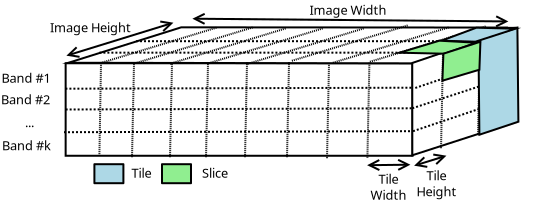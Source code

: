 <?xml version="1.0" encoding="UTF-8"?>
<dia:diagram xmlns:dia="http://www.lysator.liu.se/~alla/dia/">
  <dia:layer name="Background" visible="true">
    <dia:object type="Standard - Box" version="0" id="O0">
      <dia:attribute name="obj_pos">
        <dia:point val="5.87,10.447"/>
      </dia:attribute>
      <dia:attribute name="obj_bb">
        <dia:rectangle val="5.82,10.397;23.267,15.122"/>
      </dia:attribute>
      <dia:attribute name="elem_corner">
        <dia:point val="5.87,10.447"/>
      </dia:attribute>
      <dia:attribute name="elem_width">
        <dia:real val="17.346"/>
      </dia:attribute>
      <dia:attribute name="elem_height">
        <dia:real val="4.625"/>
      </dia:attribute>
      <dia:attribute name="show_background">
        <dia:boolean val="true"/>
      </dia:attribute>
    </dia:object>
    <dia:object type="Standard - Polygon" version="0" id="O1">
      <dia:attribute name="obj_pos">
        <dia:point val="23.2,10.35"/>
      </dia:attribute>
      <dia:attribute name="obj_bb">
        <dia:rectangle val="23.15,8.553;28.5,15.116"/>
      </dia:attribute>
      <dia:attribute name="poly_points">
        <dia:point val="23.2,10.35"/>
        <dia:point val="23.204,15.047"/>
        <dia:point val="28.45,13.35"/>
        <dia:point val="28.438,8.622"/>
      </dia:attribute>
      <dia:attribute name="show_background">
        <dia:boolean val="true"/>
      </dia:attribute>
    </dia:object>
    <dia:object type="Standard - Polygon" version="0" id="O2">
      <dia:attribute name="obj_pos">
        <dia:point val="11.65,8.65"/>
      </dia:attribute>
      <dia:attribute name="obj_bb">
        <dia:rectangle val="5.683,8.6;28.706,10.5"/>
      </dia:attribute>
      <dia:attribute name="poly_points">
        <dia:point val="11.65,8.65"/>
        <dia:point val="28.404,8.662"/>
        <dia:point val="23.15,10.45"/>
        <dia:point val="6.008,10.422"/>
      </dia:attribute>
      <dia:attribute name="show_background">
        <dia:boolean val="true"/>
      </dia:attribute>
    </dia:object>
    <dia:object type="Standard - Box" version="0" id="O3">
      <dia:attribute name="obj_pos">
        <dia:point val="28.493,8.525"/>
      </dia:attribute>
      <dia:attribute name="obj_bb">
        <dia:rectangle val="28.493,8.525;29.393,9"/>
      </dia:attribute>
      <dia:attribute name="elem_corner">
        <dia:point val="28.493,8.525"/>
      </dia:attribute>
      <dia:attribute name="elem_width">
        <dia:real val="0.9"/>
      </dia:attribute>
      <dia:attribute name="elem_height">
        <dia:real val="0.475"/>
      </dia:attribute>
      <dia:attribute name="border_width">
        <dia:real val="0"/>
      </dia:attribute>
      <dia:attribute name="border_color">
        <dia:color val="#ffffff"/>
      </dia:attribute>
      <dia:attribute name="show_background">
        <dia:boolean val="true"/>
      </dia:attribute>
      <dia:attribute name="corner_radius">
        <dia:real val="1.175e-39"/>
      </dia:attribute>
    </dia:object>
    <dia:object type="Standard - Box" version="0" id="O4">
      <dia:attribute name="obj_pos">
        <dia:point val="28.007,8.119"/>
      </dia:attribute>
      <dia:attribute name="obj_bb">
        <dia:rectangle val="28.007,8.119;28.907,8.594"/>
      </dia:attribute>
      <dia:attribute name="elem_corner">
        <dia:point val="28.007,8.119"/>
      </dia:attribute>
      <dia:attribute name="elem_width">
        <dia:real val="0.9"/>
      </dia:attribute>
      <dia:attribute name="elem_height">
        <dia:real val="0.475"/>
      </dia:attribute>
      <dia:attribute name="border_width">
        <dia:real val="0"/>
      </dia:attribute>
      <dia:attribute name="border_color">
        <dia:color val="#ffffff"/>
      </dia:attribute>
      <dia:attribute name="show_background">
        <dia:boolean val="true"/>
      </dia:attribute>
      <dia:attribute name="corner_radius">
        <dia:real val="1.175e-39"/>
      </dia:attribute>
    </dia:object>
    <dia:object type="Standard - Line" version="0" id="O5">
      <dia:attribute name="obj_pos">
        <dia:point val="5.858,11.719"/>
      </dia:attribute>
      <dia:attribute name="obj_bb">
        <dia:rectangle val="5.808,11.619;23.308,11.769"/>
      </dia:attribute>
      <dia:attribute name="conn_endpoints">
        <dia:point val="5.858,11.719"/>
        <dia:point val="23.258,11.669"/>
      </dia:attribute>
      <dia:attribute name="numcp">
        <dia:int val="1"/>
      </dia:attribute>
      <dia:attribute name="line_style">
        <dia:enum val="4"/>
      </dia:attribute>
    </dia:object>
    <dia:object type="Standard - Line" version="0" id="O6">
      <dia:attribute name="obj_pos">
        <dia:point val="5.87,12.759"/>
      </dia:attribute>
      <dia:attribute name="obj_bb">
        <dia:rectangle val="5.82,12.648;23.252,12.81"/>
      </dia:attribute>
      <dia:attribute name="conn_endpoints">
        <dia:point val="5.87,12.759"/>
        <dia:point val="23.202,12.698"/>
      </dia:attribute>
      <dia:attribute name="numcp">
        <dia:int val="1"/>
      </dia:attribute>
      <dia:attribute name="line_style">
        <dia:enum val="4"/>
      </dia:attribute>
      <dia:connections>
        <dia:connection handle="0" to="O0" connection="3"/>
        <dia:connection handle="1" to="O1" connection="1"/>
      </dia:connections>
    </dia:object>
    <dia:object type="Standard - Line" version="0" id="O7">
      <dia:attribute name="obj_pos">
        <dia:point val="5.788,13.894"/>
      </dia:attribute>
      <dia:attribute name="obj_bb">
        <dia:rectangle val="5.738,13.794;23.238,13.944"/>
      </dia:attribute>
      <dia:attribute name="conn_endpoints">
        <dia:point val="5.788,13.894"/>
        <dia:point val="23.188,13.844"/>
      </dia:attribute>
      <dia:attribute name="numcp">
        <dia:int val="1"/>
      </dia:attribute>
      <dia:attribute name="line_style">
        <dia:enum val="4"/>
      </dia:attribute>
    </dia:object>
    <dia:object type="Standard - Line" version="0" id="O8">
      <dia:attribute name="obj_pos">
        <dia:point val="23.238,13.844"/>
      </dia:attribute>
      <dia:attribute name="obj_bb">
        <dia:rectangle val="23.175,12.056;28.422,13.907"/>
      </dia:attribute>
      <dia:attribute name="conn_endpoints">
        <dia:point val="23.238,13.844"/>
        <dia:point val="28.358,12.119"/>
      </dia:attribute>
      <dia:attribute name="numcp">
        <dia:int val="1"/>
      </dia:attribute>
      <dia:attribute name="line_style">
        <dia:enum val="4"/>
      </dia:attribute>
    </dia:object>
    <dia:object type="Standard - Line" version="0" id="O9">
      <dia:attribute name="obj_pos">
        <dia:point val="23.202,12.698"/>
      </dia:attribute>
      <dia:attribute name="obj_bb">
        <dia:rectangle val="23.139,10.923;28.507,12.761"/>
      </dia:attribute>
      <dia:attribute name="conn_endpoints">
        <dia:point val="23.202,12.698"/>
        <dia:point val="28.444,10.986"/>
      </dia:attribute>
      <dia:attribute name="numcp">
        <dia:int val="1"/>
      </dia:attribute>
      <dia:attribute name="line_style">
        <dia:enum val="4"/>
      </dia:attribute>
      <dia:connections>
        <dia:connection handle="0" to="O1" connection="1"/>
        <dia:connection handle="1" to="O1" connection="5"/>
      </dia:connections>
    </dia:object>
    <dia:object type="Standard - Line" version="0" id="O10">
      <dia:attribute name="obj_pos">
        <dia:point val="23.352,11.682"/>
      </dia:attribute>
      <dia:attribute name="obj_bb">
        <dia:rectangle val="23.288,9.894;28.535,11.745"/>
      </dia:attribute>
      <dia:attribute name="conn_endpoints">
        <dia:point val="23.352,11.682"/>
        <dia:point val="28.471,9.957"/>
      </dia:attribute>
      <dia:attribute name="numcp">
        <dia:int val="1"/>
      </dia:attribute>
      <dia:attribute name="line_style">
        <dia:enum val="4"/>
      </dia:attribute>
    </dia:object>
    <dia:object type="Standard - Line" version="0" id="O11">
      <dia:attribute name="obj_pos">
        <dia:point val="21.058,10.419"/>
      </dia:attribute>
      <dia:attribute name="obj_bb">
        <dia:rectangle val="20.907,10.368;21.109,15.22"/>
      </dia:attribute>
      <dia:attribute name="conn_endpoints">
        <dia:point val="21.058,10.419"/>
        <dia:point val="20.958,15.169"/>
      </dia:attribute>
      <dia:attribute name="numcp">
        <dia:int val="1"/>
      </dia:attribute>
      <dia:attribute name="line_style">
        <dia:enum val="4"/>
      </dia:attribute>
      <dia:attribute name="dashlength">
        <dia:real val="0.5"/>
      </dia:attribute>
    </dia:object>
    <dia:object type="Standard - Line" version="0" id="O12">
      <dia:attribute name="obj_pos">
        <dia:point val="7.639,10.445"/>
      </dia:attribute>
      <dia:attribute name="obj_bb">
        <dia:rectangle val="7.507,10.394;7.69,15.07"/>
      </dia:attribute>
      <dia:attribute name="conn_endpoints">
        <dia:point val="7.639,10.445"/>
        <dia:point val="7.558,15.019"/>
      </dia:attribute>
      <dia:attribute name="numcp">
        <dia:int val="1"/>
      </dia:attribute>
      <dia:attribute name="line_style">
        <dia:enum val="4"/>
      </dia:attribute>
      <dia:attribute name="dashlength">
        <dia:real val="0.5"/>
      </dia:attribute>
    </dia:object>
    <dia:object type="Standard - Line" version="0" id="O13">
      <dia:attribute name="obj_pos">
        <dia:point val="9.289,10.395"/>
      </dia:attribute>
      <dia:attribute name="obj_bb">
        <dia:rectangle val="9.138,10.344;9.34,15.196"/>
      </dia:attribute>
      <dia:attribute name="conn_endpoints">
        <dia:point val="9.289,10.395"/>
        <dia:point val="9.189,15.145"/>
      </dia:attribute>
      <dia:attribute name="numcp">
        <dia:int val="1"/>
      </dia:attribute>
      <dia:attribute name="line_style">
        <dia:enum val="4"/>
      </dia:attribute>
      <dia:attribute name="dashlength">
        <dia:real val="0.5"/>
      </dia:attribute>
    </dia:object>
    <dia:object type="Standard - Line" version="0" id="O14">
      <dia:attribute name="obj_pos">
        <dia:point val="11.189,10.395"/>
      </dia:attribute>
      <dia:attribute name="obj_bb">
        <dia:rectangle val="11.038,10.344;11.24,15.196"/>
      </dia:attribute>
      <dia:attribute name="conn_endpoints">
        <dia:point val="11.189,10.395"/>
        <dia:point val="11.089,15.145"/>
      </dia:attribute>
      <dia:attribute name="numcp">
        <dia:int val="1"/>
      </dia:attribute>
      <dia:attribute name="line_style">
        <dia:enum val="4"/>
      </dia:attribute>
      <dia:attribute name="dashlength">
        <dia:real val="0.5"/>
      </dia:attribute>
    </dia:object>
    <dia:object type="Standard - Line" version="0" id="O15">
      <dia:attribute name="obj_pos">
        <dia:point val="12.989,10.395"/>
      </dia:attribute>
      <dia:attribute name="obj_bb">
        <dia:rectangle val="12.838,10.344;13.04,15.196"/>
      </dia:attribute>
      <dia:attribute name="conn_endpoints">
        <dia:point val="12.989,10.395"/>
        <dia:point val="12.889,15.145"/>
      </dia:attribute>
      <dia:attribute name="numcp">
        <dia:int val="1"/>
      </dia:attribute>
      <dia:attribute name="line_style">
        <dia:enum val="4"/>
      </dia:attribute>
      <dia:attribute name="dashlength">
        <dia:real val="0.5"/>
      </dia:attribute>
    </dia:object>
    <dia:object type="Standard - Line" version="0" id="O16">
      <dia:attribute name="obj_pos">
        <dia:point val="14.939,10.395"/>
      </dia:attribute>
      <dia:attribute name="obj_bb">
        <dia:rectangle val="14.788,10.344;14.99,15.196"/>
      </dia:attribute>
      <dia:attribute name="conn_endpoints">
        <dia:point val="14.939,10.395"/>
        <dia:point val="14.839,15.145"/>
      </dia:attribute>
      <dia:attribute name="numcp">
        <dia:int val="1"/>
      </dia:attribute>
      <dia:attribute name="line_style">
        <dia:enum val="4"/>
      </dia:attribute>
      <dia:attribute name="dashlength">
        <dia:real val="0.5"/>
      </dia:attribute>
    </dia:object>
    <dia:object type="Standard - Line" version="0" id="O17">
      <dia:attribute name="obj_pos">
        <dia:point val="17.039,10.395"/>
      </dia:attribute>
      <dia:attribute name="obj_bb">
        <dia:rectangle val="16.888,10.344;17.09,15.196"/>
      </dia:attribute>
      <dia:attribute name="conn_endpoints">
        <dia:point val="17.039,10.395"/>
        <dia:point val="16.939,15.145"/>
      </dia:attribute>
      <dia:attribute name="numcp">
        <dia:int val="1"/>
      </dia:attribute>
      <dia:attribute name="line_style">
        <dia:enum val="4"/>
      </dia:attribute>
      <dia:attribute name="dashlength">
        <dia:real val="0.5"/>
      </dia:attribute>
    </dia:object>
    <dia:object type="Standard - Line" version="0" id="O18">
      <dia:attribute name="obj_pos">
        <dia:point val="19.039,10.445"/>
      </dia:attribute>
      <dia:attribute name="obj_bb">
        <dia:rectangle val="18.888,10.394;19.09,15.246"/>
      </dia:attribute>
      <dia:attribute name="conn_endpoints">
        <dia:point val="19.039,10.445"/>
        <dia:point val="18.939,15.195"/>
      </dia:attribute>
      <dia:attribute name="numcp">
        <dia:int val="1"/>
      </dia:attribute>
      <dia:attribute name="line_style">
        <dia:enum val="4"/>
      </dia:attribute>
      <dia:attribute name="dashlength">
        <dia:real val="0.5"/>
      </dia:attribute>
    </dia:object>
    <dia:object type="Standard - Line" version="0" id="O19">
      <dia:attribute name="obj_pos">
        <dia:point val="24.739,9.945"/>
      </dia:attribute>
      <dia:attribute name="obj_bb">
        <dia:rectangle val="24.588,9.894;24.79,14.746"/>
      </dia:attribute>
      <dia:attribute name="conn_endpoints">
        <dia:point val="24.739,9.945"/>
        <dia:point val="24.639,14.695"/>
      </dia:attribute>
      <dia:attribute name="numcp">
        <dia:int val="1"/>
      </dia:attribute>
      <dia:attribute name="line_style">
        <dia:enum val="4"/>
      </dia:attribute>
      <dia:attribute name="dashlength">
        <dia:real val="0.5"/>
      </dia:attribute>
    </dia:object>
    <dia:object type="Standard - Line" version="0" id="O20">
      <dia:attribute name="obj_pos">
        <dia:point val="26.589,9.245"/>
      </dia:attribute>
      <dia:attribute name="obj_bb">
        <dia:rectangle val="26.438,9.194;26.64,14.046"/>
      </dia:attribute>
      <dia:attribute name="conn_endpoints">
        <dia:point val="26.589,9.245"/>
        <dia:point val="26.489,13.995"/>
      </dia:attribute>
      <dia:attribute name="numcp">
        <dia:int val="1"/>
      </dia:attribute>
      <dia:attribute name="line_style">
        <dia:enum val="4"/>
      </dia:attribute>
      <dia:attribute name="dashlength">
        <dia:real val="0.5"/>
      </dia:attribute>
    </dia:object>
    <dia:object type="Standard - Line" version="0" id="O21">
      <dia:attribute name="obj_pos">
        <dia:point val="13.408,8.669"/>
      </dia:attribute>
      <dia:attribute name="obj_bb">
        <dia:rectangle val="7.527,8.606;13.471,10.507"/>
      </dia:attribute>
      <dia:attribute name="conn_endpoints">
        <dia:point val="13.408,8.669"/>
        <dia:point val="7.589,10.445"/>
      </dia:attribute>
      <dia:attribute name="numcp">
        <dia:int val="1"/>
      </dia:attribute>
      <dia:attribute name="line_style">
        <dia:enum val="4"/>
      </dia:attribute>
      <dia:attribute name="dashlength">
        <dia:real val="0.5"/>
      </dia:attribute>
    </dia:object>
    <dia:object type="Standard - Line" version="0" id="O22">
      <dia:attribute name="obj_pos">
        <dia:point val="24.658,9.919"/>
      </dia:attribute>
      <dia:attribute name="obj_bb">
        <dia:rectangle val="7.508,9.869;24.708,9.969"/>
      </dia:attribute>
      <dia:attribute name="conn_endpoints">
        <dia:point val="24.658,9.919"/>
        <dia:point val="7.558,9.919"/>
      </dia:attribute>
      <dia:attribute name="numcp">
        <dia:int val="1"/>
      </dia:attribute>
      <dia:attribute name="line_style">
        <dia:enum val="4"/>
      </dia:attribute>
      <dia:attribute name="dashlength">
        <dia:real val="1.0"/>
      </dia:attribute>
    </dia:object>
    <dia:object type="Standard - Line" version="0" id="O23">
      <dia:attribute name="obj_pos">
        <dia:point val="15.22,8.656"/>
      </dia:attribute>
      <dia:attribute name="obj_bb">
        <dia:rectangle val="9.338,8.594;15.282,10.495"/>
      </dia:attribute>
      <dia:attribute name="conn_endpoints">
        <dia:point val="15.22,8.656"/>
        <dia:point val="9.401,10.432"/>
      </dia:attribute>
      <dia:attribute name="numcp">
        <dia:int val="1"/>
      </dia:attribute>
      <dia:attribute name="line_style">
        <dia:enum val="4"/>
      </dia:attribute>
      <dia:attribute name="dashlength">
        <dia:real val="0.5"/>
      </dia:attribute>
    </dia:object>
    <dia:object type="Standard - Line" version="0" id="O24">
      <dia:attribute name="obj_pos">
        <dia:point val="16.87,8.706"/>
      </dia:attribute>
      <dia:attribute name="obj_bb">
        <dia:rectangle val="10.988,8.644;16.932,10.545"/>
      </dia:attribute>
      <dia:attribute name="conn_endpoints">
        <dia:point val="16.87,8.706"/>
        <dia:point val="11.051,10.482"/>
      </dia:attribute>
      <dia:attribute name="numcp">
        <dia:int val="1"/>
      </dia:attribute>
      <dia:attribute name="line_style">
        <dia:enum val="4"/>
      </dia:attribute>
      <dia:attribute name="dashlength">
        <dia:real val="0.5"/>
      </dia:attribute>
    </dia:object>
    <dia:object type="Standard - Line" version="0" id="O25">
      <dia:attribute name="obj_pos">
        <dia:point val="18.72,8.706"/>
      </dia:attribute>
      <dia:attribute name="obj_bb">
        <dia:rectangle val="12.838,8.644;18.782,10.545"/>
      </dia:attribute>
      <dia:attribute name="conn_endpoints">
        <dia:point val="18.72,8.706"/>
        <dia:point val="12.901,10.482"/>
      </dia:attribute>
      <dia:attribute name="numcp">
        <dia:int val="1"/>
      </dia:attribute>
      <dia:attribute name="line_style">
        <dia:enum val="4"/>
      </dia:attribute>
      <dia:attribute name="dashlength">
        <dia:real val="0.5"/>
      </dia:attribute>
    </dia:object>
    <dia:object type="Standard - Line" version="0" id="O26">
      <dia:attribute name="obj_pos">
        <dia:point val="20.77,8.706"/>
      </dia:attribute>
      <dia:attribute name="obj_bb">
        <dia:rectangle val="14.888,8.644;20.832,10.545"/>
      </dia:attribute>
      <dia:attribute name="conn_endpoints">
        <dia:point val="20.77,8.706"/>
        <dia:point val="14.951,10.482"/>
      </dia:attribute>
      <dia:attribute name="numcp">
        <dia:int val="1"/>
      </dia:attribute>
      <dia:attribute name="line_style">
        <dia:enum val="4"/>
      </dia:attribute>
      <dia:attribute name="dashlength">
        <dia:real val="0.5"/>
      </dia:attribute>
    </dia:object>
    <dia:object type="Standard - Line" version="0" id="O27">
      <dia:attribute name="obj_pos">
        <dia:point val="22.97,8.556"/>
      </dia:attribute>
      <dia:attribute name="obj_bb">
        <dia:rectangle val="17.088,8.494;23.032,10.395"/>
      </dia:attribute>
      <dia:attribute name="conn_endpoints">
        <dia:point val="22.97,8.556"/>
        <dia:point val="17.151,10.332"/>
      </dia:attribute>
      <dia:attribute name="numcp">
        <dia:int val="1"/>
      </dia:attribute>
      <dia:attribute name="line_style">
        <dia:enum val="4"/>
      </dia:attribute>
      <dia:attribute name="dashlength">
        <dia:real val="0.5"/>
      </dia:attribute>
    </dia:object>
    <dia:object type="Standard - Line" version="0" id="O28">
      <dia:attribute name="obj_pos">
        <dia:point val="25.02,8.656"/>
      </dia:attribute>
      <dia:attribute name="obj_bb">
        <dia:rectangle val="19.138,8.594;25.082,10.495"/>
      </dia:attribute>
      <dia:attribute name="conn_endpoints">
        <dia:point val="25.02,8.656"/>
        <dia:point val="19.201,10.432"/>
      </dia:attribute>
      <dia:attribute name="numcp">
        <dia:int val="1"/>
      </dia:attribute>
      <dia:attribute name="line_style">
        <dia:enum val="4"/>
      </dia:attribute>
      <dia:attribute name="dashlength">
        <dia:real val="0.5"/>
      </dia:attribute>
    </dia:object>
    <dia:object type="Standard - Line" version="0" id="O29">
      <dia:attribute name="obj_pos">
        <dia:point val="26.87,8.606"/>
      </dia:attribute>
      <dia:attribute name="obj_bb">
        <dia:rectangle val="20.988,8.544;26.932,10.445"/>
      </dia:attribute>
      <dia:attribute name="conn_endpoints">
        <dia:point val="26.87,8.606"/>
        <dia:point val="21.051,10.382"/>
      </dia:attribute>
      <dia:attribute name="numcp">
        <dia:int val="1"/>
      </dia:attribute>
      <dia:attribute name="line_style">
        <dia:enum val="4"/>
      </dia:attribute>
      <dia:attribute name="dashlength">
        <dia:real val="0.5"/>
      </dia:attribute>
    </dia:object>
    <dia:object type="Standard - Line" version="0" id="O30">
      <dia:attribute name="obj_pos">
        <dia:point val="26.488,9.344"/>
      </dia:attribute>
      <dia:attribute name="obj_bb">
        <dia:rectangle val="9.338,9.294;26.538,9.394"/>
      </dia:attribute>
      <dia:attribute name="conn_endpoints">
        <dia:point val="26.488,9.344"/>
        <dia:point val="9.388,9.344"/>
      </dia:attribute>
      <dia:attribute name="numcp">
        <dia:int val="1"/>
      </dia:attribute>
      <dia:attribute name="line_style">
        <dia:enum val="4"/>
      </dia:attribute>
      <dia:attribute name="dashlength">
        <dia:real val="1.0"/>
      </dia:attribute>
    </dia:object>
    <dia:object type="Standard - Text" version="1" id="O31">
      <dia:attribute name="obj_pos">
        <dia:point val="2.658,11.419"/>
      </dia:attribute>
      <dia:attribute name="obj_bb">
        <dia:rectangle val="2.658,10.869;5.358,11.819"/>
      </dia:attribute>
      <dia:attribute name="text">
        <dia:composite type="text">
          <dia:attribute name="string">
            <dia:string>#Band #1#</dia:string>
          </dia:attribute>
          <dia:attribute name="font">
            <dia:font family="sans" style="0" name="Helvetica"/>
          </dia:attribute>
          <dia:attribute name="height">
            <dia:real val="0.8"/>
          </dia:attribute>
          <dia:attribute name="pos">
            <dia:point val="2.658,11.419"/>
          </dia:attribute>
          <dia:attribute name="color">
            <dia:color val="#000000"/>
          </dia:attribute>
          <dia:attribute name="alignment">
            <dia:enum val="0"/>
          </dia:attribute>
        </dia:composite>
      </dia:attribute>
      <dia:attribute name="valign">
        <dia:enum val="3"/>
      </dia:attribute>
    </dia:object>
    <dia:object type="Standard - Text" version="1" id="O32">
      <dia:attribute name="obj_pos">
        <dia:point val="2.638,12.494"/>
      </dia:attribute>
      <dia:attribute name="obj_bb">
        <dia:rectangle val="2.638,11.944;5.338,12.894"/>
      </dia:attribute>
      <dia:attribute name="text">
        <dia:composite type="text">
          <dia:attribute name="string">
            <dia:string>#Band #2#</dia:string>
          </dia:attribute>
          <dia:attribute name="font">
            <dia:font family="sans" style="0" name="Helvetica"/>
          </dia:attribute>
          <dia:attribute name="height">
            <dia:real val="0.8"/>
          </dia:attribute>
          <dia:attribute name="pos">
            <dia:point val="2.638,12.494"/>
          </dia:attribute>
          <dia:attribute name="color">
            <dia:color val="#000000"/>
          </dia:attribute>
          <dia:attribute name="alignment">
            <dia:enum val="0"/>
          </dia:attribute>
        </dia:composite>
      </dia:attribute>
      <dia:attribute name="valign">
        <dia:enum val="3"/>
      </dia:attribute>
    </dia:object>
    <dia:object type="Standard - Text" version="1" id="O33">
      <dia:attribute name="obj_pos">
        <dia:point val="2.688,14.794"/>
      </dia:attribute>
      <dia:attribute name="obj_bb">
        <dia:rectangle val="2.688,14.244;5.338,15.194"/>
      </dia:attribute>
      <dia:attribute name="text">
        <dia:composite type="text">
          <dia:attribute name="string">
            <dia:string>#Band #k#</dia:string>
          </dia:attribute>
          <dia:attribute name="font">
            <dia:font family="sans" style="0" name="Helvetica"/>
          </dia:attribute>
          <dia:attribute name="height">
            <dia:real val="0.8"/>
          </dia:attribute>
          <dia:attribute name="pos">
            <dia:point val="2.688,14.794"/>
          </dia:attribute>
          <dia:attribute name="color">
            <dia:color val="#000000"/>
          </dia:attribute>
          <dia:attribute name="alignment">
            <dia:enum val="0"/>
          </dia:attribute>
        </dia:composite>
      </dia:attribute>
      <dia:attribute name="valign">
        <dia:enum val="3"/>
      </dia:attribute>
    </dia:object>
    <dia:object type="Standard - Text" version="1" id="O34">
      <dia:attribute name="obj_pos">
        <dia:point val="3.838,13.644"/>
      </dia:attribute>
      <dia:attribute name="obj_bb">
        <dia:rectangle val="3.838,13.094;4.438,14.044"/>
      </dia:attribute>
      <dia:attribute name="text">
        <dia:composite type="text">
          <dia:attribute name="string">
            <dia:string>#...#</dia:string>
          </dia:attribute>
          <dia:attribute name="font">
            <dia:font family="sans" style="0" name="Helvetica"/>
          </dia:attribute>
          <dia:attribute name="height">
            <dia:real val="0.8"/>
          </dia:attribute>
          <dia:attribute name="pos">
            <dia:point val="3.838,13.644"/>
          </dia:attribute>
          <dia:attribute name="color">
            <dia:color val="#000000"/>
          </dia:attribute>
          <dia:attribute name="alignment">
            <dia:enum val="0"/>
          </dia:attribute>
        </dia:composite>
      </dia:attribute>
      <dia:attribute name="valign">
        <dia:enum val="3"/>
      </dia:attribute>
    </dia:object>
    <dia:object type="Standard - Polygon" version="0" id="O35">
      <dia:attribute name="obj_pos">
        <dia:point val="26.508,9.269"/>
      </dia:attribute>
      <dia:attribute name="obj_bb">
        <dia:rectangle val="26.458,8.601;28.559,14.088"/>
      </dia:attribute>
      <dia:attribute name="poly_points">
        <dia:point val="26.508,9.269"/>
        <dia:point val="28.458,8.669"/>
        <dia:point val="28.508,13.369"/>
        <dia:point val="26.558,14.019"/>
      </dia:attribute>
      <dia:attribute name="inner_color">
        <dia:color val="#add8e6"/>
      </dia:attribute>
      <dia:attribute name="show_background">
        <dia:boolean val="true"/>
      </dia:attribute>
    </dia:object>
    <dia:object type="Standard - Polygon" version="0" id="O36">
      <dia:attribute name="obj_pos">
        <dia:point val="26.408,8.669"/>
      </dia:attribute>
      <dia:attribute name="obj_bb">
        <dia:rectangle val="24.4,8.619;28.651,9.419"/>
      </dia:attribute>
      <dia:attribute name="poly_points">
        <dia:point val="26.408,8.669"/>
        <dia:point val="28.358,8.719"/>
        <dia:point val="26.358,9.369"/>
        <dia:point val="24.658,9.319"/>
      </dia:attribute>
      <dia:attribute name="inner_color">
        <dia:color val="#add8e6"/>
      </dia:attribute>
      <dia:attribute name="show_background">
        <dia:boolean val="true"/>
      </dia:attribute>
    </dia:object>
    <dia:object type="Standard - Box" version="0" id="O37">
      <dia:attribute name="obj_pos">
        <dia:point val="7.308,15.494"/>
      </dia:attribute>
      <dia:attribute name="obj_bb">
        <dia:rectangle val="7.258,15.444;8.808,16.494"/>
      </dia:attribute>
      <dia:attribute name="elem_corner">
        <dia:point val="7.308,15.494"/>
      </dia:attribute>
      <dia:attribute name="elem_width">
        <dia:real val="1.45"/>
      </dia:attribute>
      <dia:attribute name="elem_height">
        <dia:real val="0.95"/>
      </dia:attribute>
      <dia:attribute name="inner_color">
        <dia:color val="#add8e6"/>
      </dia:attribute>
      <dia:attribute name="show_background">
        <dia:boolean val="true"/>
      </dia:attribute>
      <dia:attribute name="corner_radius">
        <dia:real val="1.175e-39"/>
      </dia:attribute>
    </dia:object>
    <dia:object type="Standard - Text" version="1" id="O38">
      <dia:attribute name="obj_pos">
        <dia:point val="9.158,16.169"/>
      </dia:attribute>
      <dia:attribute name="obj_bb">
        <dia:rectangle val="9.158,15.601;10.209,16.604"/>
      </dia:attribute>
      <dia:attribute name="text">
        <dia:composite type="text">
          <dia:attribute name="string">
            <dia:string>#Tile#</dia:string>
          </dia:attribute>
          <dia:attribute name="font">
            <dia:font family="sans" style="0" name="Helvetica"/>
          </dia:attribute>
          <dia:attribute name="height">
            <dia:real val="0.8"/>
          </dia:attribute>
          <dia:attribute name="pos">
            <dia:point val="9.158,16.169"/>
          </dia:attribute>
          <dia:attribute name="color">
            <dia:color val="#000000"/>
          </dia:attribute>
          <dia:attribute name="alignment">
            <dia:enum val="0"/>
          </dia:attribute>
        </dia:composite>
      </dia:attribute>
      <dia:attribute name="valign">
        <dia:enum val="3"/>
      </dia:attribute>
    </dia:object>
    <dia:object type="Standard - Polygon" version="0" id="O39">
      <dia:attribute name="obj_pos">
        <dia:point val="22.558,9.919"/>
      </dia:attribute>
      <dia:attribute name="obj_bb">
        <dia:rectangle val="22.241,9.268;26.667,10.019"/>
      </dia:attribute>
      <dia:attribute name="poly_points">
        <dia:point val="22.558,9.919"/>
        <dia:point val="24.808,9.969"/>
        <dia:point val="26.408,9.419"/>
        <dia:point val="24.558,9.319"/>
      </dia:attribute>
      <dia:attribute name="inner_color">
        <dia:color val="#90ee90"/>
      </dia:attribute>
      <dia:attribute name="show_background">
        <dia:boolean val="true"/>
      </dia:attribute>
    </dia:object>
    <dia:object type="Standard - Polygon" version="0" id="O40">
      <dia:attribute name="obj_pos">
        <dia:point val="24.758,9.969"/>
      </dia:attribute>
      <dia:attribute name="obj_bb">
        <dia:rectangle val="24.656,9.299;26.661,11.387"/>
      </dia:attribute>
      <dia:attribute name="poly_points">
        <dia:point val="24.758,9.969"/>
        <dia:point val="26.608,9.369"/>
        <dia:point val="26.558,10.769"/>
        <dia:point val="24.708,11.319"/>
      </dia:attribute>
      <dia:attribute name="inner_color">
        <dia:color val="#90ee90"/>
      </dia:attribute>
      <dia:attribute name="show_background">
        <dia:boolean val="true"/>
      </dia:attribute>
    </dia:object>
    <dia:object type="Standard - Box" version="0" id="O41">
      <dia:attribute name="obj_pos">
        <dia:point val="10.688,15.494"/>
      </dia:attribute>
      <dia:attribute name="obj_bb">
        <dia:rectangle val="10.638,15.444;12.188,16.494"/>
      </dia:attribute>
      <dia:attribute name="elem_corner">
        <dia:point val="10.688,15.494"/>
      </dia:attribute>
      <dia:attribute name="elem_width">
        <dia:real val="1.45"/>
      </dia:attribute>
      <dia:attribute name="elem_height">
        <dia:real val="0.95"/>
      </dia:attribute>
      <dia:attribute name="inner_color">
        <dia:color val="#90ee90"/>
      </dia:attribute>
      <dia:attribute name="show_background">
        <dia:boolean val="true"/>
      </dia:attribute>
      <dia:attribute name="corner_radius">
        <dia:real val="1.175e-39"/>
      </dia:attribute>
    </dia:object>
    <dia:object type="Standard - Text" version="1" id="O42">
      <dia:attribute name="obj_pos">
        <dia:point val="12.688,16.169"/>
      </dia:attribute>
      <dia:attribute name="obj_bb">
        <dia:rectangle val="12.688,15.619;14.138,16.569"/>
      </dia:attribute>
      <dia:attribute name="text">
        <dia:composite type="text">
          <dia:attribute name="string">
            <dia:string>#Slice#</dia:string>
          </dia:attribute>
          <dia:attribute name="font">
            <dia:font family="sans" style="0" name="Helvetica"/>
          </dia:attribute>
          <dia:attribute name="height">
            <dia:real val="0.8"/>
          </dia:attribute>
          <dia:attribute name="pos">
            <dia:point val="12.688,16.169"/>
          </dia:attribute>
          <dia:attribute name="color">
            <dia:color val="#000000"/>
          </dia:attribute>
          <dia:attribute name="alignment">
            <dia:enum val="0"/>
          </dia:attribute>
        </dia:composite>
      </dia:attribute>
      <dia:attribute name="valign">
        <dia:enum val="3"/>
      </dia:attribute>
    </dia:object>
    <dia:object type="Standard - Line" version="0" id="O43">
      <dia:attribute name="obj_pos">
        <dia:point val="12.208,8.219"/>
      </dia:attribute>
      <dia:attribute name="obj_bb">
        <dia:rectangle val="12.154,7.718;28.061,8.857"/>
      </dia:attribute>
      <dia:attribute name="conn_endpoints">
        <dia:point val="12.208,8.219"/>
        <dia:point val="28.007,8.356"/>
      </dia:attribute>
      <dia:attribute name="numcp">
        <dia:int val="1"/>
      </dia:attribute>
      <dia:attribute name="start_arrow">
        <dia:enum val="1"/>
      </dia:attribute>
      <dia:attribute name="start_arrow_length">
        <dia:real val="0.5"/>
      </dia:attribute>
      <dia:attribute name="start_arrow_width">
        <dia:real val="0.5"/>
      </dia:attribute>
      <dia:attribute name="end_arrow">
        <dia:enum val="1"/>
      </dia:attribute>
      <dia:attribute name="end_arrow_length">
        <dia:real val="0.5"/>
      </dia:attribute>
      <dia:attribute name="end_arrow_width">
        <dia:real val="0.5"/>
      </dia:attribute>
      <dia:connections>
        <dia:connection handle="1" to="O4" connection="3"/>
      </dia:connections>
    </dia:object>
    <dia:object type="Standard - Text" version="1" id="O44">
      <dia:attribute name="obj_pos">
        <dia:point val="18.058,8.019"/>
      </dia:attribute>
      <dia:attribute name="obj_bb">
        <dia:rectangle val="18.058,7.469;21.896,8.419"/>
      </dia:attribute>
      <dia:attribute name="text">
        <dia:composite type="text">
          <dia:attribute name="string">
            <dia:string>#Image Width#</dia:string>
          </dia:attribute>
          <dia:attribute name="font">
            <dia:font family="sans" style="0" name="Helvetica"/>
          </dia:attribute>
          <dia:attribute name="height">
            <dia:real val="0.8"/>
          </dia:attribute>
          <dia:attribute name="pos">
            <dia:point val="18.058,8.019"/>
          </dia:attribute>
          <dia:attribute name="color">
            <dia:color val="#000000"/>
          </dia:attribute>
          <dia:attribute name="alignment">
            <dia:enum val="0"/>
          </dia:attribute>
        </dia:composite>
      </dia:attribute>
      <dia:attribute name="valign">
        <dia:enum val="3"/>
      </dia:attribute>
    </dia:object>
    <dia:object type="Standard - Line" version="0" id="O45">
      <dia:attribute name="obj_pos">
        <dia:point val="5.908,10.069"/>
      </dia:attribute>
      <dia:attribute name="obj_bb">
        <dia:rectangle val="5.713,7.926;11.454,10.561"/>
      </dia:attribute>
      <dia:attribute name="conn_endpoints">
        <dia:point val="5.908,10.069"/>
        <dia:point val="11.258,8.419"/>
      </dia:attribute>
      <dia:attribute name="numcp">
        <dia:int val="1"/>
      </dia:attribute>
      <dia:attribute name="start_arrow">
        <dia:enum val="1"/>
      </dia:attribute>
      <dia:attribute name="start_arrow_length">
        <dia:real val="0.5"/>
      </dia:attribute>
      <dia:attribute name="start_arrow_width">
        <dia:real val="0.5"/>
      </dia:attribute>
      <dia:attribute name="end_arrow">
        <dia:enum val="1"/>
      </dia:attribute>
      <dia:attribute name="end_arrow_length">
        <dia:real val="0.5"/>
      </dia:attribute>
      <dia:attribute name="end_arrow_width">
        <dia:real val="0.5"/>
      </dia:attribute>
    </dia:object>
    <dia:object type="Standard - Text" version="1" id="O46">
      <dia:attribute name="obj_pos">
        <dia:point val="5.088,8.894"/>
      </dia:attribute>
      <dia:attribute name="obj_bb">
        <dia:rectangle val="5.088,8.344;9.238,9.294"/>
      </dia:attribute>
      <dia:attribute name="text">
        <dia:composite type="text">
          <dia:attribute name="string">
            <dia:string>#Image Height#</dia:string>
          </dia:attribute>
          <dia:attribute name="font">
            <dia:font family="sans" style="0" name="Helvetica"/>
          </dia:attribute>
          <dia:attribute name="height">
            <dia:real val="0.8"/>
          </dia:attribute>
          <dia:attribute name="pos">
            <dia:point val="5.088,8.894"/>
          </dia:attribute>
          <dia:attribute name="color">
            <dia:color val="#000000"/>
          </dia:attribute>
          <dia:attribute name="alignment">
            <dia:enum val="0"/>
          </dia:attribute>
        </dia:composite>
      </dia:attribute>
      <dia:attribute name="valign">
        <dia:enum val="3"/>
      </dia:attribute>
    </dia:object>
    <dia:object type="Standard - Line" version="0" id="O47">
      <dia:attribute name="obj_pos">
        <dia:point val="20.943,15.544"/>
      </dia:attribute>
      <dia:attribute name="obj_bb">
        <dia:rectangle val="20.887,15.018;23.164,16.045"/>
      </dia:attribute>
      <dia:attribute name="conn_endpoints">
        <dia:point val="20.943,15.544"/>
        <dia:point val="23.108,15.519"/>
      </dia:attribute>
      <dia:attribute name="numcp">
        <dia:int val="1"/>
      </dia:attribute>
      <dia:attribute name="start_arrow">
        <dia:enum val="1"/>
      </dia:attribute>
      <dia:attribute name="start_arrow_length">
        <dia:real val="0.5"/>
      </dia:attribute>
      <dia:attribute name="start_arrow_width">
        <dia:real val="0.5"/>
      </dia:attribute>
      <dia:attribute name="end_arrow">
        <dia:enum val="1"/>
      </dia:attribute>
      <dia:attribute name="end_arrow_length">
        <dia:real val="0.5"/>
      </dia:attribute>
      <dia:attribute name="end_arrow_width">
        <dia:real val="0.5"/>
      </dia:attribute>
    </dia:object>
    <dia:object type="Standard - Line" version="0" id="O48">
      <dia:attribute name="obj_pos">
        <dia:point val="23.294,15.57"/>
      </dia:attribute>
      <dia:attribute name="obj_bb">
        <dia:rectangle val="23.098,14.576;25.104,16.062"/>
      </dia:attribute>
      <dia:attribute name="conn_endpoints">
        <dia:point val="23.294,15.57"/>
        <dia:point val="24.909,15.069"/>
      </dia:attribute>
      <dia:attribute name="numcp">
        <dia:int val="1"/>
      </dia:attribute>
      <dia:attribute name="start_arrow">
        <dia:enum val="1"/>
      </dia:attribute>
      <dia:attribute name="start_arrow_length">
        <dia:real val="0.5"/>
      </dia:attribute>
      <dia:attribute name="start_arrow_width">
        <dia:real val="0.5"/>
      </dia:attribute>
      <dia:attribute name="end_arrow">
        <dia:enum val="1"/>
      </dia:attribute>
      <dia:attribute name="end_arrow_length">
        <dia:real val="0.5"/>
      </dia:attribute>
      <dia:attribute name="end_arrow_width">
        <dia:real val="0.5"/>
      </dia:attribute>
    </dia:object>
    <dia:object type="Standard - Text" version="1" id="O49">
      <dia:attribute name="obj_pos">
        <dia:point val="22.009,16.469"/>
      </dia:attribute>
      <dia:attribute name="obj_bb">
        <dia:rectangle val="21.14,15.919;22.877,17.669"/>
      </dia:attribute>
      <dia:attribute name="text">
        <dia:composite type="text">
          <dia:attribute name="string">
            <dia:string>#Tile
Width#</dia:string>
          </dia:attribute>
          <dia:attribute name="font">
            <dia:font family="sans" style="0" name="Helvetica"/>
          </dia:attribute>
          <dia:attribute name="height">
            <dia:real val="0.8"/>
          </dia:attribute>
          <dia:attribute name="pos">
            <dia:point val="22.009,16.469"/>
          </dia:attribute>
          <dia:attribute name="color">
            <dia:color val="#000000"/>
          </dia:attribute>
          <dia:attribute name="alignment">
            <dia:enum val="1"/>
          </dia:attribute>
        </dia:composite>
      </dia:attribute>
      <dia:attribute name="valign">
        <dia:enum val="3"/>
      </dia:attribute>
    </dia:object>
    <dia:object type="Standard - Text" version="1" id="O50">
      <dia:attribute name="obj_pos">
        <dia:point val="24.407,16.294"/>
      </dia:attribute>
      <dia:attribute name="obj_bb">
        <dia:rectangle val="23.382,15.744;25.432,17.494"/>
      </dia:attribute>
      <dia:attribute name="text">
        <dia:composite type="text">
          <dia:attribute name="string">
            <dia:string>#Tile
Height#</dia:string>
          </dia:attribute>
          <dia:attribute name="font">
            <dia:font family="sans" style="0" name="Helvetica"/>
          </dia:attribute>
          <dia:attribute name="height">
            <dia:real val="0.8"/>
          </dia:attribute>
          <dia:attribute name="pos">
            <dia:point val="24.407,16.294"/>
          </dia:attribute>
          <dia:attribute name="color">
            <dia:color val="#000000"/>
          </dia:attribute>
          <dia:attribute name="alignment">
            <dia:enum val="1"/>
          </dia:attribute>
        </dia:composite>
      </dia:attribute>
      <dia:attribute name="valign">
        <dia:enum val="3"/>
      </dia:attribute>
    </dia:object>
  </dia:layer>
</dia:diagram>
